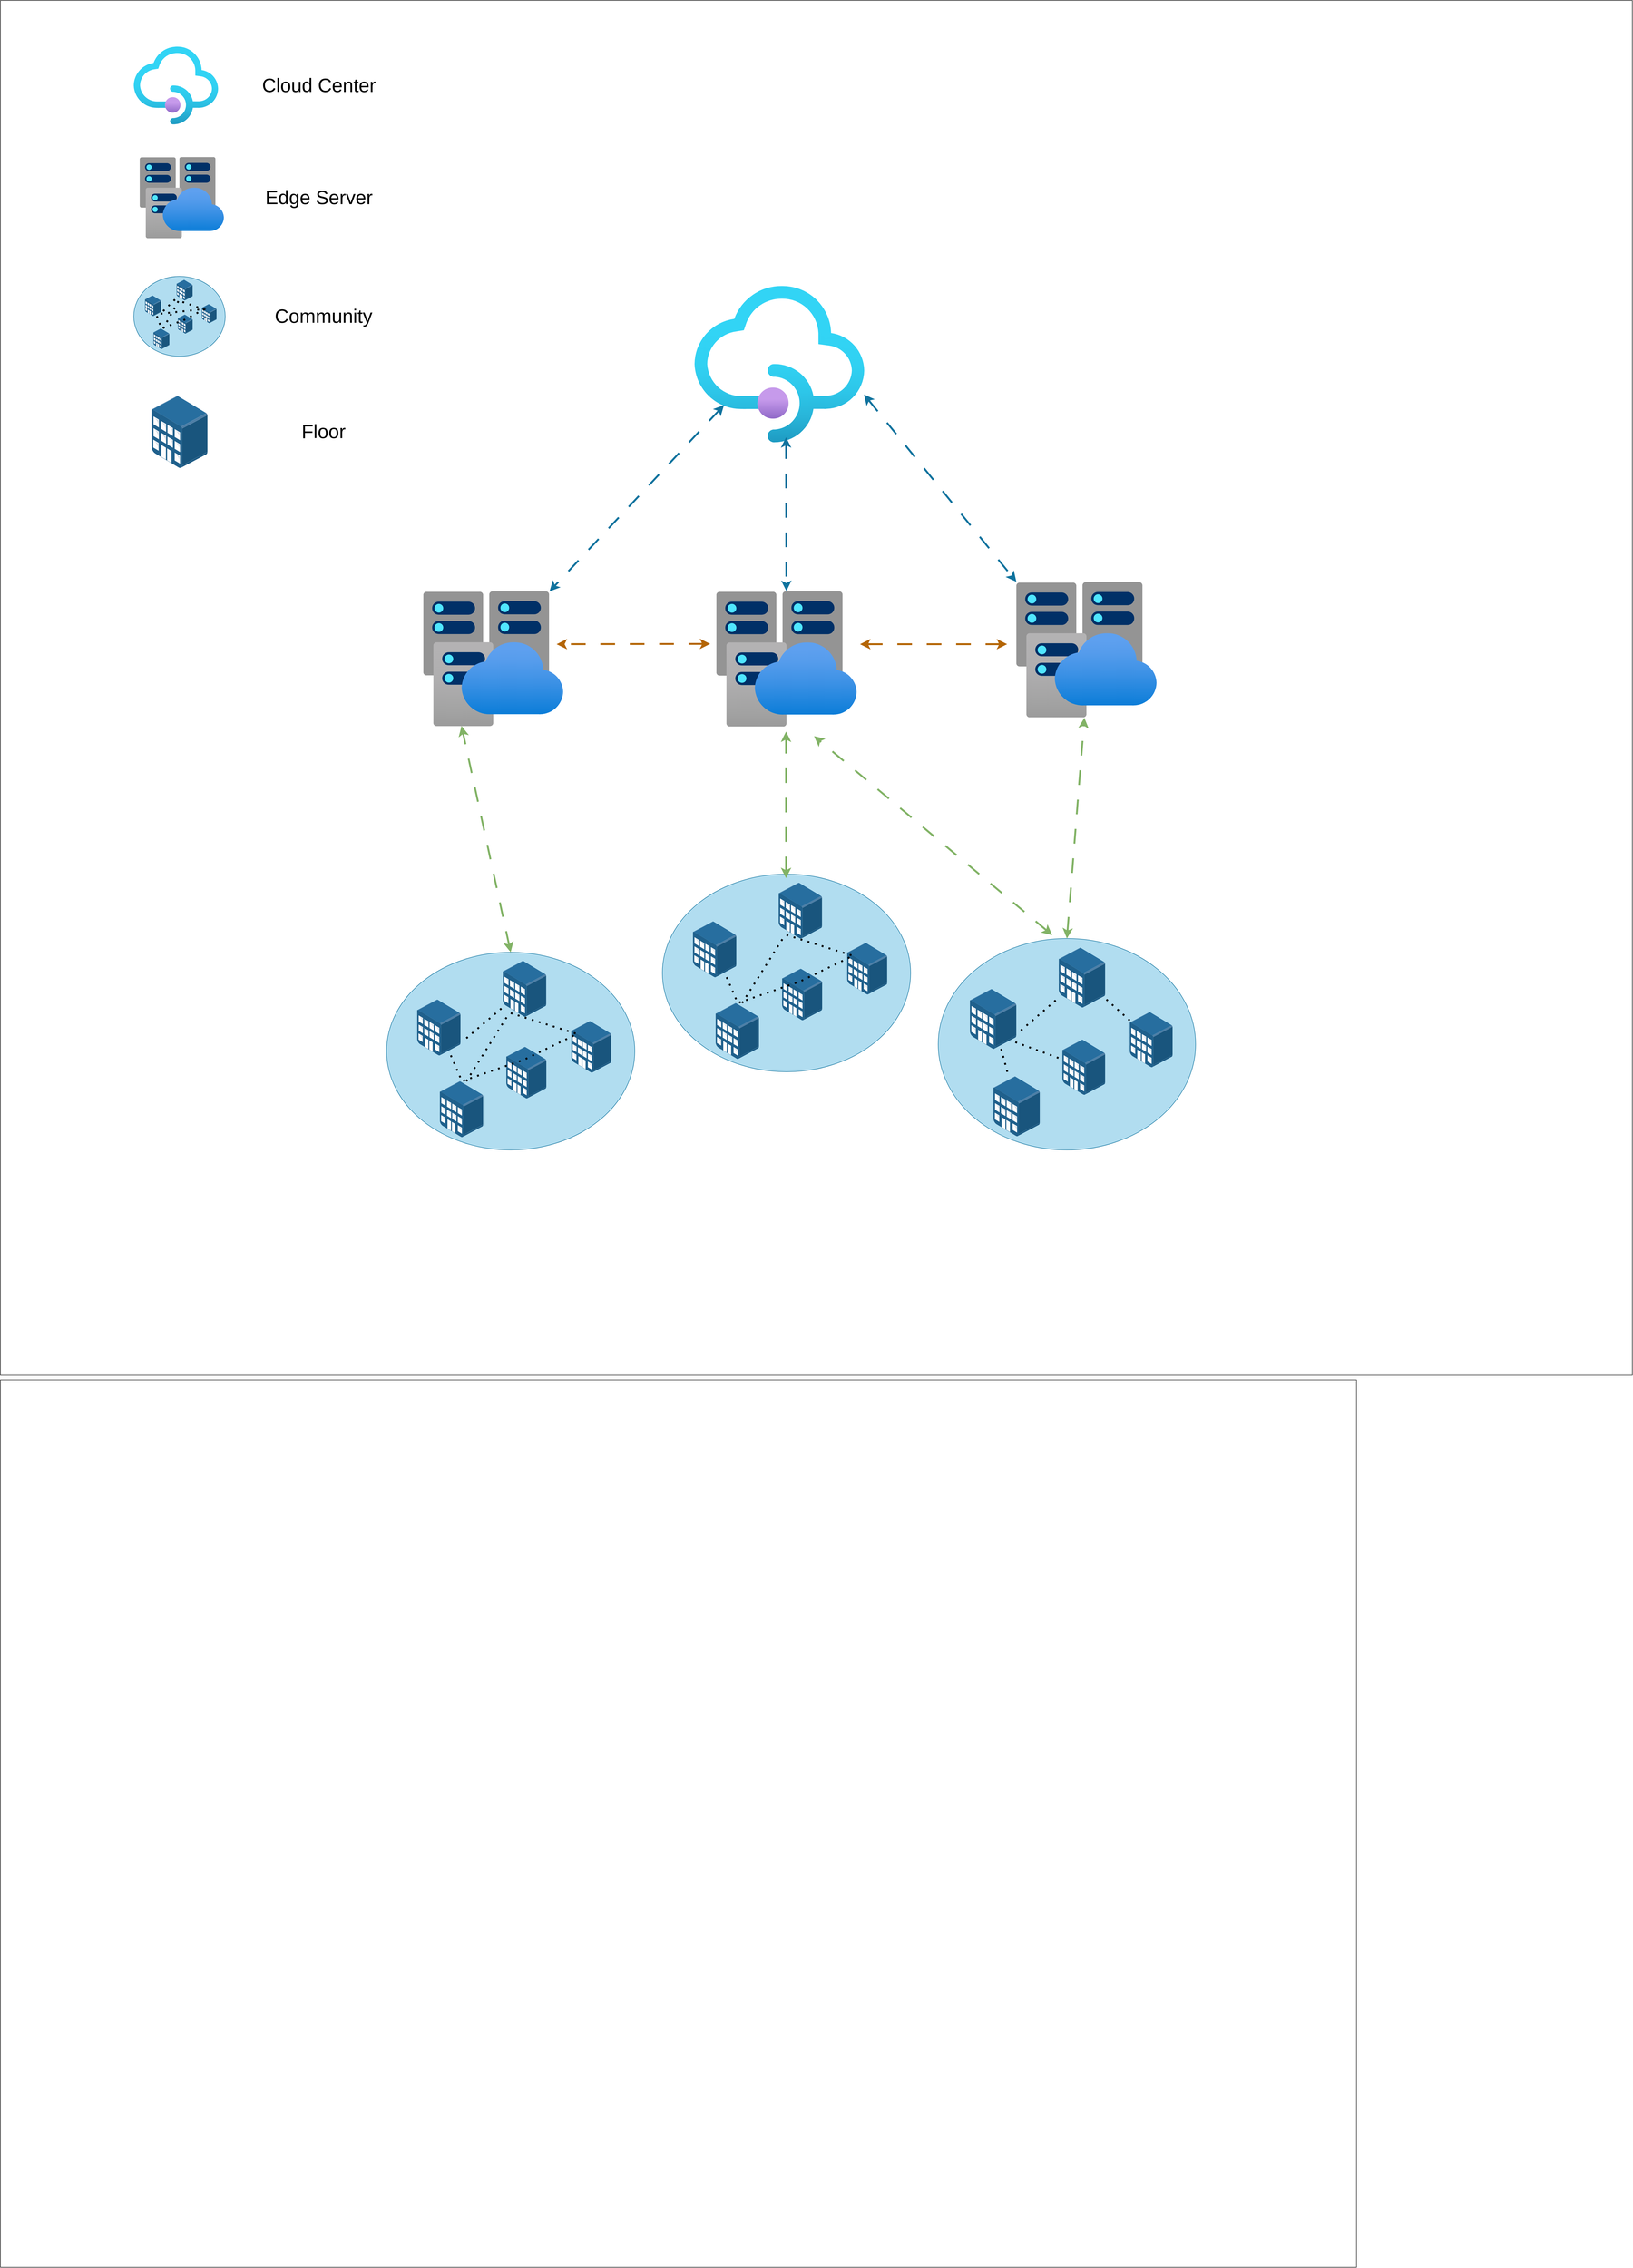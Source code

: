<mxfile version="24.3.1" type="github">
  <diagram name="Page-1" id="e3a06f82-3646-2815-327d-82caf3d4e204">
    <mxGraphModel dx="6075" dy="4106" grid="1" gridSize="10" guides="1" tooltips="1" connect="1" arrows="1" fold="1" page="1" pageScale="1.5" pageWidth="1169" pageHeight="826" background="none" math="0" shadow="0">
      <root>
        <mxCell id="0" style=";html=1;" />
        <mxCell id="1" style=";html=1;" parent="0" />
        <mxCell id="EL_RIF5yjizPgl65kuYD-249" value="" style="rounded=0;whiteSpace=wrap;html=1;" vertex="1" parent="1">
          <mxGeometry x="-1800" y="-1520" width="3550" height="2990" as="geometry" />
        </mxCell>
        <mxCell id="EL_RIF5yjizPgl65kuYD-137" value="" style="image;aspect=fixed;html=1;points=[];align=center;fontSize=12;image=img/lib/azure2/app_services/API_Management_Services.svg;" vertex="1" parent="1">
          <mxGeometry x="-290" y="-900" width="369.05" height="341.91" as="geometry" />
        </mxCell>
        <mxCell id="EL_RIF5yjizPgl65kuYD-140" value="" style="image;aspect=fixed;html=1;points=[];align=center;fontSize=12;image=img/lib/azure2/databases/Virtual_Clusters.svg;" vertex="1" parent="1">
          <mxGeometry x="-242.5" y="-235.76" width="305" height="295.76" as="geometry" />
        </mxCell>
        <mxCell id="EL_RIF5yjizPgl65kuYD-141" value="" style="image;aspect=fixed;html=1;points=[];align=center;fontSize=12;image=img/lib/azure2/databases/Virtual_Clusters.svg;" vertex="1" parent="1">
          <mxGeometry x="-880" y="-235.76" width="304.06" height="294.85" as="geometry" />
        </mxCell>
        <mxCell id="EL_RIF5yjizPgl65kuYD-200" value="" style="group" vertex="1" connectable="0" parent="1">
          <mxGeometry x="240" y="520" width="560" height="460" as="geometry" />
        </mxCell>
        <mxCell id="EL_RIF5yjizPgl65kuYD-201" value="" style="group" vertex="1" connectable="0" parent="EL_RIF5yjizPgl65kuYD-200">
          <mxGeometry width="560" height="460" as="geometry" />
        </mxCell>
        <mxCell id="EL_RIF5yjizPgl65kuYD-202" value="" style="ellipse;whiteSpace=wrap;html=1;fillColor=#b1ddf0;strokeColor=#10739e;" vertex="1" parent="EL_RIF5yjizPgl65kuYD-201">
          <mxGeometry width="560" height="460" as="geometry" />
        </mxCell>
        <mxCell id="EL_RIF5yjizPgl65kuYD-203" value="" style="image;points=[];aspect=fixed;html=1;align=center;shadow=0;dashed=0;image=img/lib/allied_telesis/buildings/Medium_Business_Building.svg;" vertex="1" parent="EL_RIF5yjizPgl65kuYD-201">
          <mxGeometry x="68.89" y="110" width="101.11" height="130" as="geometry" />
        </mxCell>
        <mxCell id="EL_RIF5yjizPgl65kuYD-204" value="" style="image;points=[];aspect=fixed;html=1;align=center;shadow=0;dashed=0;image=img/lib/allied_telesis/buildings/Medium_Business_Building.svg;" vertex="1" parent="EL_RIF5yjizPgl65kuYD-201">
          <mxGeometry x="120" y="300" width="101.11" height="130" as="geometry" />
        </mxCell>
        <mxCell id="EL_RIF5yjizPgl65kuYD-205" value="" style="image;points=[];aspect=fixed;html=1;align=center;shadow=0;dashed=0;image=img/lib/allied_telesis/buildings/Medium_Business_Building.svg;" vertex="1" parent="EL_RIF5yjizPgl65kuYD-201">
          <mxGeometry x="270.0" y="220" width="93.34" height="120" as="geometry" />
        </mxCell>
        <mxCell id="EL_RIF5yjizPgl65kuYD-206" value="" style="image;points=[];aspect=fixed;html=1;align=center;shadow=0;dashed=0;image=img/lib/allied_telesis/buildings/Medium_Business_Building.svg;" vertex="1" parent="EL_RIF5yjizPgl65kuYD-201">
          <mxGeometry x="416.66" y="160" width="93.34" height="120" as="geometry" />
        </mxCell>
        <mxCell id="EL_RIF5yjizPgl65kuYD-207" value="" style="image;points=[];aspect=fixed;html=1;align=center;shadow=0;dashed=0;image=img/lib/allied_telesis/buildings/Medium_Business_Building.svg;" vertex="1" parent="EL_RIF5yjizPgl65kuYD-201">
          <mxGeometry x="262.22" y="20" width="101.12" height="130" as="geometry" />
        </mxCell>
        <mxCell id="EL_RIF5yjizPgl65kuYD-208" value="" style="endArrow=none;dashed=1;html=1;dashPattern=1 3;strokeWidth=4;rounded=0;" edge="1" parent="EL_RIF5yjizPgl65kuYD-201" target="EL_RIF5yjizPgl65kuYD-207">
          <mxGeometry width="50" height="50" relative="1" as="geometry">
            <mxPoint x="180" y="200" as="sourcePoint" />
            <mxPoint x="330" y="110" as="targetPoint" />
          </mxGeometry>
        </mxCell>
        <mxCell id="EL_RIF5yjizPgl65kuYD-211" value="" style="endArrow=none;dashed=1;html=1;dashPattern=1 3;strokeWidth=4;rounded=0;exitX=0.978;exitY=0.888;exitDx=0;exitDy=0;exitPerimeter=0;" edge="1" parent="EL_RIF5yjizPgl65kuYD-201" source="EL_RIF5yjizPgl65kuYD-203" target="EL_RIF5yjizPgl65kuYD-205">
          <mxGeometry width="50" height="50" relative="1" as="geometry">
            <mxPoint x="210" y="230" as="sourcePoint" />
            <mxPoint x="410" y="190" as="targetPoint" />
          </mxGeometry>
        </mxCell>
        <mxCell id="EL_RIF5yjizPgl65kuYD-210" value="" style="endArrow=none;dashed=1;html=1;dashPattern=1 3;strokeWidth=4;rounded=0;" edge="1" parent="EL_RIF5yjizPgl65kuYD-201" target="EL_RIF5yjizPgl65kuYD-207" source="EL_RIF5yjizPgl65kuYD-206">
          <mxGeometry width="50" height="50" relative="1" as="geometry">
            <mxPoint x="180" y="300" as="sourcePoint" />
            <mxPoint x="282" y="149" as="targetPoint" />
          </mxGeometry>
        </mxCell>
        <mxCell id="EL_RIF5yjizPgl65kuYD-272" value="" style="endArrow=none;dashed=1;html=1;dashPattern=1 3;strokeWidth=4;rounded=0;" edge="1" parent="EL_RIF5yjizPgl65kuYD-201" source="EL_RIF5yjizPgl65kuYD-203" target="EL_RIF5yjizPgl65kuYD-204">
          <mxGeometry width="50" height="50" relative="1" as="geometry">
            <mxPoint x="178" y="235" as="sourcePoint" />
            <mxPoint x="280" y="273" as="targetPoint" />
          </mxGeometry>
        </mxCell>
        <mxCell id="EL_RIF5yjizPgl65kuYD-187" value="" style="group" vertex="1" connectable="0" parent="1">
          <mxGeometry x="-360" y="380" width="540" height="430" as="geometry" />
        </mxCell>
        <mxCell id="EL_RIF5yjizPgl65kuYD-172" value="" style="group" vertex="1" connectable="0" parent="EL_RIF5yjizPgl65kuYD-187">
          <mxGeometry width="540" height="430" as="geometry" />
        </mxCell>
        <mxCell id="EL_RIF5yjizPgl65kuYD-143" value="" style="ellipse;whiteSpace=wrap;html=1;fillColor=#b1ddf0;strokeColor=#10739e;" vertex="1" parent="EL_RIF5yjizPgl65kuYD-172">
          <mxGeometry width="540" height="430" as="geometry" />
        </mxCell>
        <mxCell id="EL_RIF5yjizPgl65kuYD-145" value="" style="image;points=[];aspect=fixed;html=1;align=center;shadow=0;dashed=0;image=img/lib/allied_telesis/buildings/Medium_Business_Building.svg;" vertex="1" parent="EL_RIF5yjizPgl65kuYD-172">
          <mxGeometry x="66.43" y="102.826" width="94.516" height="121.522" as="geometry" />
        </mxCell>
        <mxCell id="EL_RIF5yjizPgl65kuYD-146" value="" style="image;points=[];aspect=fixed;html=1;align=center;shadow=0;dashed=0;image=img/lib/allied_telesis/buildings/Medium_Business_Building.svg;" vertex="1" parent="EL_RIF5yjizPgl65kuYD-172">
          <mxGeometry x="115.714" y="280.435" width="94.516" height="121.522" as="geometry" />
        </mxCell>
        <mxCell id="EL_RIF5yjizPgl65kuYD-147" value="" style="image;points=[];aspect=fixed;html=1;align=center;shadow=0;dashed=0;image=img/lib/allied_telesis/buildings/Medium_Business_Building.svg;" vertex="1" parent="EL_RIF5yjizPgl65kuYD-172">
          <mxGeometry x="260.357" y="205.652" width="87.253" height="112.174" as="geometry" />
        </mxCell>
        <mxCell id="EL_RIF5yjizPgl65kuYD-148" value="" style="image;points=[];aspect=fixed;html=1;align=center;shadow=0;dashed=0;image=img/lib/allied_telesis/buildings/Medium_Business_Building.svg;" vertex="1" parent="EL_RIF5yjizPgl65kuYD-172">
          <mxGeometry x="401.779" y="149.565" width="87.253" height="112.174" as="geometry" />
        </mxCell>
        <mxCell id="EL_RIF5yjizPgl65kuYD-149" value="" style="image;points=[];aspect=fixed;html=1;align=center;shadow=0;dashed=0;image=img/lib/allied_telesis/buildings/Medium_Business_Building.svg;" vertex="1" parent="EL_RIF5yjizPgl65kuYD-172">
          <mxGeometry x="252.855" y="18.696" width="94.525" height="121.522" as="geometry" />
        </mxCell>
        <mxCell id="EL_RIF5yjizPgl65kuYD-176" value="" style="endArrow=none;dashed=1;html=1;dashPattern=1 3;strokeWidth=4;rounded=0;" edge="1" parent="EL_RIF5yjizPgl65kuYD-187" source="EL_RIF5yjizPgl65kuYD-145">
          <mxGeometry width="50" height="50" relative="1" as="geometry">
            <mxPoint x="183.214" y="196.304" as="sourcePoint" />
            <mxPoint x="262.286" y="129.935" as="targetPoint" />
            <Array as="points">
              <mxPoint x="163.929" y="280.435" />
              <mxPoint x="298.929" y="233.696" />
              <mxPoint x="414.643" y="177.609" />
            </Array>
          </mxGeometry>
        </mxCell>
        <mxCell id="EL_RIF5yjizPgl65kuYD-177" value="" style="endArrow=none;dashed=1;html=1;dashPattern=1 3;strokeWidth=4;rounded=0;" edge="1" parent="EL_RIF5yjizPgl65kuYD-187" target="EL_RIF5yjizPgl65kuYD-149">
          <mxGeometry width="50" height="50" relative="1" as="geometry">
            <mxPoint x="173.571" y="280.435" as="sourcePoint" />
            <mxPoint x="271.929" y="139.283" as="targetPoint" />
          </mxGeometry>
        </mxCell>
        <mxCell id="EL_RIF5yjizPgl65kuYD-236" style="rounded=0;orthogonalLoop=1;jettySize=auto;html=1;exitX=0.5;exitY=0;exitDx=0;exitDy=0;entryX=0.273;entryY=0.996;entryDx=0;entryDy=0;entryPerimeter=0;strokeWidth=4;startArrow=classic;startFill=1;dashed=1;dashPattern=8 8;endSize=10;startSize=10;fillColor=#d5e8d4;gradientColor=#97d077;strokeColor=#82b366;" edge="1" parent="1" source="EL_RIF5yjizPgl65kuYD-224" target="EL_RIF5yjizPgl65kuYD-141">
          <mxGeometry relative="1" as="geometry" />
        </mxCell>
        <mxCell id="EL_RIF5yjizPgl65kuYD-237" value="" style="image;aspect=fixed;html=1;points=[];align=center;fontSize=12;image=img/lib/azure2/databases/Virtual_Clusters.svg;" vertex="1" parent="1">
          <mxGeometry x="410" y="-255.76" width="305" height="295.76" as="geometry" />
        </mxCell>
        <mxCell id="EL_RIF5yjizPgl65kuYD-239" style="rounded=0;orthogonalLoop=1;jettySize=auto;html=1;exitX=0.171;exitY=-0.081;exitDx=0;exitDy=0;strokeWidth=4;exitPerimeter=0;startArrow=classic;startFill=1;dashed=1;dashPattern=8 8;endSize=10;startSize=10;fillColor=#d5e8d4;gradientColor=#97d077;strokeColor=#82b366;" edge="1" parent="1" source="EL_RIF5yjizPgl65kuYD-149">
          <mxGeometry relative="1" as="geometry">
            <mxPoint x="-700" y="680" as="sourcePoint" />
            <mxPoint x="-91" y="70" as="targetPoint" />
          </mxGeometry>
        </mxCell>
        <mxCell id="EL_RIF5yjizPgl65kuYD-240" style="rounded=0;orthogonalLoop=1;jettySize=auto;html=1;exitX=0.5;exitY=0;exitDx=0;exitDy=0;strokeWidth=4;startArrow=classic;startFill=1;dashed=1;dashPattern=8 8;endSize=10;startSize=10;fillColor=#d5e8d4;gradientColor=#97d077;strokeColor=#82b366;" edge="1" parent="1" source="EL_RIF5yjizPgl65kuYD-202">
          <mxGeometry relative="1" as="geometry">
            <mxPoint x="-10" y="650" as="sourcePoint" />
            <mxPoint x="558" y="40" as="targetPoint" />
          </mxGeometry>
        </mxCell>
        <mxCell id="EL_RIF5yjizPgl65kuYD-241" style="rounded=0;orthogonalLoop=1;jettySize=auto;html=1;exitX=0.443;exitY=-0.016;exitDx=0;exitDy=0;strokeWidth=4;startArrow=classic;startFill=1;dashed=1;dashPattern=8 8;endSize=10;startSize=10;exitPerimeter=0;fillColor=#d5e8d4;gradientColor=#97d077;strokeColor=#82b366;" edge="1" parent="1" source="EL_RIF5yjizPgl65kuYD-202">
          <mxGeometry relative="1" as="geometry">
            <mxPoint x="-680" y="700" as="sourcePoint" />
            <mxPoint x="-30" y="80" as="targetPoint" />
          </mxGeometry>
        </mxCell>
        <mxCell id="EL_RIF5yjizPgl65kuYD-243" style="rounded=0;orthogonalLoop=1;jettySize=auto;html=1;exitX=-0.009;exitY=0.389;exitDx=0;exitDy=0;strokeWidth=4;exitPerimeter=0;startArrow=classic;startFill=1;dashed=1;dashPattern=8 8;endSize=10;startSize=10;fillColor=#fad7ac;strokeColor=#b46504;" edge="1" parent="1">
          <mxGeometry relative="1" as="geometry">
            <mxPoint x="-255.975" y="-120.709" as="sourcePoint" />
            <mxPoint x="-590" y="-120" as="targetPoint" />
          </mxGeometry>
        </mxCell>
        <mxCell id="EL_RIF5yjizPgl65kuYD-244" style="rounded=0;orthogonalLoop=1;jettySize=auto;html=1;strokeWidth=4;startArrow=classic;startFill=1;dashed=1;dashPattern=8 8;endSize=10;startSize=10;fillColor=#fad7ac;strokeColor=#b46504;" edge="1" parent="1">
          <mxGeometry relative="1" as="geometry">
            <mxPoint x="390" y="-120" as="sourcePoint" />
            <mxPoint x="70" y="-120" as="targetPoint" />
          </mxGeometry>
        </mxCell>
        <mxCell id="EL_RIF5yjizPgl65kuYD-245" style="rounded=0;orthogonalLoop=1;jettySize=auto;html=1;exitX=-0.009;exitY=0.389;exitDx=0;exitDy=0;strokeWidth=4;exitPerimeter=0;startArrow=classic;startFill=1;dashed=1;dashPattern=8 8;endSize=10;startSize=10;entryX=0.903;entryY=0.003;entryDx=0;entryDy=0;entryPerimeter=0;fillColor=#b1ddf0;strokeColor=#10739e;" edge="1" parent="1" target="EL_RIF5yjizPgl65kuYD-141">
          <mxGeometry relative="1" as="geometry">
            <mxPoint x="-225.975" y="-639.999" as="sourcePoint" />
            <mxPoint x="-560" y="-639.29" as="targetPoint" />
          </mxGeometry>
        </mxCell>
        <mxCell id="EL_RIF5yjizPgl65kuYD-246" style="rounded=0;orthogonalLoop=1;jettySize=auto;html=1;exitX=-0.009;exitY=0.389;exitDx=0;exitDy=0;strokeWidth=4;exitPerimeter=0;startArrow=classic;startFill=1;dashed=1;dashPattern=8 8;endSize=10;startSize=10;fillColor=#b1ddf0;strokeColor=#10739e;" edge="1" parent="1" target="EL_RIF5yjizPgl65kuYD-140">
          <mxGeometry relative="1" as="geometry">
            <mxPoint x="-90.975" y="-569.999" as="sourcePoint" />
            <mxPoint x="-470" y="-165" as="targetPoint" />
          </mxGeometry>
        </mxCell>
        <mxCell id="EL_RIF5yjizPgl65kuYD-247" style="rounded=0;orthogonalLoop=1;jettySize=auto;html=1;exitX=0.999;exitY=0.693;exitDx=0;exitDy=0;strokeWidth=4;exitPerimeter=0;startArrow=classic;startFill=1;dashed=1;dashPattern=8 8;endSize=10;startSize=10;entryX=0.903;entryY=0.003;entryDx=0;entryDy=0;entryPerimeter=0;fillColor=#b1ddf0;strokeColor=#10739e;" edge="1" parent="1" source="EL_RIF5yjizPgl65kuYD-137">
          <mxGeometry relative="1" as="geometry">
            <mxPoint x="789.025" y="-660.759" as="sourcePoint" />
            <mxPoint x="410" y="-255.76" as="targetPoint" />
          </mxGeometry>
        </mxCell>
        <mxCell id="EL_RIF5yjizPgl65kuYD-223" value="" style="group" vertex="1" connectable="0" parent="1">
          <mxGeometry x="-960" y="550" width="540" height="430" as="geometry" />
        </mxCell>
        <mxCell id="EL_RIF5yjizPgl65kuYD-224" value="" style="ellipse;whiteSpace=wrap;html=1;fillColor=#b1ddf0;strokeColor=#10739e;" vertex="1" parent="EL_RIF5yjizPgl65kuYD-223">
          <mxGeometry width="540" height="430" as="geometry" />
        </mxCell>
        <mxCell id="EL_RIF5yjizPgl65kuYD-225" value="" style="image;points=[];aspect=fixed;html=1;align=center;shadow=0;dashed=0;image=img/lib/allied_telesis/buildings/Medium_Business_Building.svg;" vertex="1" parent="EL_RIF5yjizPgl65kuYD-223">
          <mxGeometry x="66.43" y="102.826" width="94.516" height="121.522" as="geometry" />
        </mxCell>
        <mxCell id="EL_RIF5yjizPgl65kuYD-226" value="" style="image;points=[];aspect=fixed;html=1;align=center;shadow=0;dashed=0;image=img/lib/allied_telesis/buildings/Medium_Business_Building.svg;" vertex="1" parent="EL_RIF5yjizPgl65kuYD-223">
          <mxGeometry x="115.714" y="280.435" width="94.516" height="121.522" as="geometry" />
        </mxCell>
        <mxCell id="EL_RIF5yjizPgl65kuYD-227" value="" style="image;points=[];aspect=fixed;html=1;align=center;shadow=0;dashed=0;image=img/lib/allied_telesis/buildings/Medium_Business_Building.svg;" vertex="1" parent="EL_RIF5yjizPgl65kuYD-223">
          <mxGeometry x="260.357" y="205.652" width="87.253" height="112.174" as="geometry" />
        </mxCell>
        <mxCell id="EL_RIF5yjizPgl65kuYD-228" value="" style="image;points=[];aspect=fixed;html=1;align=center;shadow=0;dashed=0;image=img/lib/allied_telesis/buildings/Medium_Business_Building.svg;" vertex="1" parent="EL_RIF5yjizPgl65kuYD-223">
          <mxGeometry x="401.779" y="149.565" width="87.253" height="112.174" as="geometry" />
        </mxCell>
        <mxCell id="EL_RIF5yjizPgl65kuYD-229" value="" style="image;points=[];aspect=fixed;html=1;align=center;shadow=0;dashed=0;image=img/lib/allied_telesis/buildings/Medium_Business_Building.svg;" vertex="1" parent="EL_RIF5yjizPgl65kuYD-223">
          <mxGeometry x="252.855" y="18.696" width="94.525" height="121.522" as="geometry" />
        </mxCell>
        <mxCell id="EL_RIF5yjizPgl65kuYD-230" value="" style="endArrow=none;dashed=1;html=1;dashPattern=1 3;strokeWidth=4;rounded=0;" edge="1" parent="EL_RIF5yjizPgl65kuYD-223" target="EL_RIF5yjizPgl65kuYD-229">
          <mxGeometry width="50" height="50" relative="1" as="geometry">
            <mxPoint x="173.571" y="186.957" as="sourcePoint" />
            <mxPoint x="318.214" y="102.826" as="targetPoint" />
          </mxGeometry>
        </mxCell>
        <mxCell id="EL_RIF5yjizPgl65kuYD-231" value="" style="endArrow=none;dashed=1;html=1;dashPattern=1 3;strokeWidth=4;rounded=0;" edge="1" parent="1" source="EL_RIF5yjizPgl65kuYD-225">
          <mxGeometry width="50" height="50" relative="1" as="geometry">
            <mxPoint x="-776.786" y="746.304" as="sourcePoint" />
            <mxPoint x="-697.714" y="679.935" as="targetPoint" />
            <Array as="points">
              <mxPoint x="-796.071" y="830.435" />
              <mxPoint x="-661.071" y="783.696" />
              <mxPoint x="-545.357" y="727.609" />
            </Array>
          </mxGeometry>
        </mxCell>
        <mxCell id="EL_RIF5yjizPgl65kuYD-232" value="" style="endArrow=none;dashed=1;html=1;dashPattern=1 3;strokeWidth=4;rounded=0;" edge="1" parent="1" target="EL_RIF5yjizPgl65kuYD-229">
          <mxGeometry width="50" height="50" relative="1" as="geometry">
            <mxPoint x="-786.429" y="830.435" as="sourcePoint" />
            <mxPoint x="-688.071" y="689.283" as="targetPoint" />
          </mxGeometry>
        </mxCell>
        <mxCell id="EL_RIF5yjizPgl65kuYD-273" value="" style="group" vertex="1" connectable="0" parent="1">
          <mxGeometry x="-1510" y="-1420" width="573" height="916.77" as="geometry" />
        </mxCell>
        <mxCell id="EL_RIF5yjizPgl65kuYD-251" value="" style="group;aspect=fixed;" vertex="1" connectable="0" parent="EL_RIF5yjizPgl65kuYD-273">
          <mxGeometry y="500" width="199" height="173.96" as="geometry" />
        </mxCell>
        <mxCell id="EL_RIF5yjizPgl65kuYD-252" value="" style="group" vertex="1" connectable="0" parent="EL_RIF5yjizPgl65kuYD-251">
          <mxGeometry width="199.0" height="173.96" as="geometry" />
        </mxCell>
        <mxCell id="EL_RIF5yjizPgl65kuYD-253" value="" style="ellipse;whiteSpace=wrap;html=1;fillColor=#b1ddf0;strokeColor=#10739e;" vertex="1" parent="EL_RIF5yjizPgl65kuYD-252">
          <mxGeometry width="199.0" height="173.96" as="geometry" />
        </mxCell>
        <mxCell id="EL_RIF5yjizPgl65kuYD-254" value="" style="image;points=[];aspect=fixed;html=1;align=center;shadow=0;dashed=0;image=img/lib/allied_telesis/buildings/Medium_Business_Building.svg;" vertex="1" parent="EL_RIF5yjizPgl65kuYD-252">
          <mxGeometry x="24.481" y="41.599" width="34.848" height="44.804" as="geometry" />
        </mxCell>
        <mxCell id="EL_RIF5yjizPgl65kuYD-255" value="" style="image;points=[];aspect=fixed;html=1;align=center;shadow=0;dashed=0;image=img/lib/allied_telesis/buildings/Medium_Business_Building.svg;" vertex="1" parent="EL_RIF5yjizPgl65kuYD-252">
          <mxGeometry x="42.643" y="113.452" width="34.848" height="44.804" as="geometry" />
        </mxCell>
        <mxCell id="EL_RIF5yjizPgl65kuYD-256" value="" style="image;points=[];aspect=fixed;html=1;align=center;shadow=0;dashed=0;image=img/lib/allied_telesis/buildings/Medium_Business_Building.svg;" vertex="1" parent="EL_RIF5yjizPgl65kuYD-252">
          <mxGeometry x="95.946" y="83.198" width="32.17" height="41.358" as="geometry" />
        </mxCell>
        <mxCell id="EL_RIF5yjizPgl65kuYD-257" value="" style="image;points=[];aspect=fixed;html=1;align=center;shadow=0;dashed=0;image=img/lib/allied_telesis/buildings/Medium_Business_Building.svg;" vertex="1" parent="EL_RIF5yjizPgl65kuYD-252">
          <mxGeometry x="148.063" y="60.508" width="32.17" height="41.358" as="geometry" />
        </mxCell>
        <mxCell id="EL_RIF5yjizPgl65kuYD-258" value="" style="image;points=[];aspect=fixed;html=1;align=center;shadow=0;dashed=0;image=img/lib/allied_telesis/buildings/Medium_Business_Building.svg;" vertex="1" parent="EL_RIF5yjizPgl65kuYD-252">
          <mxGeometry x="93.182" y="7.563" width="34.851" height="44.804" as="geometry" />
        </mxCell>
        <mxCell id="EL_RIF5yjizPgl65kuYD-259" value="" style="endArrow=none;dashed=1;html=1;dashPattern=1 3;strokeWidth=4;rounded=0;" edge="1" parent="EL_RIF5yjizPgl65kuYD-252" target="EL_RIF5yjizPgl65kuYD-258">
          <mxGeometry width="50" height="50" relative="1" as="geometry">
            <mxPoint x="63.964" y="75.635" as="sourcePoint" />
            <mxPoint x="117.268" y="41.599" as="targetPoint" />
          </mxGeometry>
        </mxCell>
        <mxCell id="EL_RIF5yjizPgl65kuYD-260" value="" style="endArrow=none;dashed=1;html=1;dashPattern=1 3;strokeWidth=4;rounded=0;" edge="1" parent="EL_RIF5yjizPgl65kuYD-251" source="EL_RIF5yjizPgl65kuYD-254">
          <mxGeometry width="50" height="50" relative="1" as="geometry">
            <mxPoint x="67.518" y="79.417" as="sourcePoint" />
            <mxPoint x="96.657" y="52.566" as="targetPoint" />
            <Array as="points">
              <mxPoint x="60.411" y="113.452" />
              <mxPoint x="110.161" y="94.543" />
              <mxPoint x="152.804" y="71.853" />
            </Array>
          </mxGeometry>
        </mxCell>
        <mxCell id="EL_RIF5yjizPgl65kuYD-261" value="" style="endArrow=none;dashed=1;html=1;dashPattern=1 3;strokeWidth=4;rounded=0;" edge="1" parent="EL_RIF5yjizPgl65kuYD-251" target="EL_RIF5yjizPgl65kuYD-258">
          <mxGeometry width="50" height="50" relative="1" as="geometry">
            <mxPoint x="63.964" y="113.452" as="sourcePoint" />
            <mxPoint x="100.211" y="56.348" as="targetPoint" />
          </mxGeometry>
        </mxCell>
        <mxCell id="EL_RIF5yjizPgl65kuYD-262" value="" style="endArrow=none;dashed=1;html=1;dashPattern=1 3;strokeWidth=4;rounded=0;exitX=0.978;exitY=0.888;exitDx=0;exitDy=0;exitPerimeter=0;" edge="1" parent="EL_RIF5yjizPgl65kuYD-251" source="EL_RIF5yjizPgl65kuYD-254">
          <mxGeometry width="50" height="50" relative="1" as="geometry">
            <mxPoint x="74.625" y="86.98" as="sourcePoint" />
            <mxPoint x="145.696" y="71.853" as="targetPoint" />
          </mxGeometry>
        </mxCell>
        <mxCell id="EL_RIF5yjizPgl65kuYD-263" value="" style="image;aspect=fixed;html=1;points=[];align=center;fontSize=12;image=img/lib/azure2/app_services/API_Management_Services.svg;" vertex="1" parent="EL_RIF5yjizPgl65kuYD-273">
          <mxGeometry width="183.49" height="170" as="geometry" />
        </mxCell>
        <mxCell id="EL_RIF5yjizPgl65kuYD-264" value="" style="image;aspect=fixed;html=1;points=[];align=center;fontSize=12;image=img/lib/azure2/databases/Virtual_Clusters.svg;" vertex="1" parent="EL_RIF5yjizPgl65kuYD-273">
          <mxGeometry x="13" y="240" width="183.06" height="177.52" as="geometry" />
        </mxCell>
        <mxCell id="EL_RIF5yjizPgl65kuYD-266" value="" style="image;points=[];aspect=fixed;html=1;align=center;shadow=0;dashed=0;image=img/lib/allied_telesis/buildings/Medium_Business_Building.svg;" vertex="1" parent="EL_RIF5yjizPgl65kuYD-273">
          <mxGeometry x="38.5" y="760" width="122" height="156.77" as="geometry" />
        </mxCell>
        <mxCell id="EL_RIF5yjizPgl65kuYD-267" value="&lt;font style=&quot;font-size: 42px;&quot;&gt;Edge Server&lt;/font&gt;" style="text;html=1;align=center;verticalAlign=middle;whiteSpace=wrap;rounded=0;fontSize=38;" vertex="1" parent="EL_RIF5yjizPgl65kuYD-273">
          <mxGeometry x="243" y="273.76" width="320" height="110" as="geometry" />
        </mxCell>
        <mxCell id="EL_RIF5yjizPgl65kuYD-268" value="&lt;font style=&quot;font-size: 42px;&quot;&gt;Cloud Center&lt;/font&gt;" style="text;html=1;align=center;verticalAlign=middle;whiteSpace=wrap;rounded=0;fontSize=38;" vertex="1" parent="EL_RIF5yjizPgl65kuYD-273">
          <mxGeometry x="243" y="30" width="320" height="110" as="geometry" />
        </mxCell>
        <mxCell id="EL_RIF5yjizPgl65kuYD-269" value="&lt;font style=&quot;font-size: 42px;&quot;&gt;Community&lt;/font&gt;" style="text;html=1;align=center;verticalAlign=middle;whiteSpace=wrap;rounded=0;fontSize=38;" vertex="1" parent="EL_RIF5yjizPgl65kuYD-273">
          <mxGeometry x="253" y="531.98" width="320" height="110" as="geometry" />
        </mxCell>
        <mxCell id="EL_RIF5yjizPgl65kuYD-271" value="&lt;font style=&quot;font-size: 42px;&quot;&gt;Floor&lt;/font&gt;" style="text;html=1;align=center;verticalAlign=middle;whiteSpace=wrap;rounded=0;fontSize=38;" vertex="1" parent="EL_RIF5yjizPgl65kuYD-273">
          <mxGeometry x="253" y="783.38" width="320" height="110" as="geometry" />
        </mxCell>
        <mxCell id="EL_RIF5yjizPgl65kuYD-274" value="" style="rounded=0;whiteSpace=wrap;html=1;" vertex="1" parent="1">
          <mxGeometry x="-1800" y="1480" width="2950" height="1930" as="geometry" />
        </mxCell>
      </root>
    </mxGraphModel>
  </diagram>
</mxfile>
